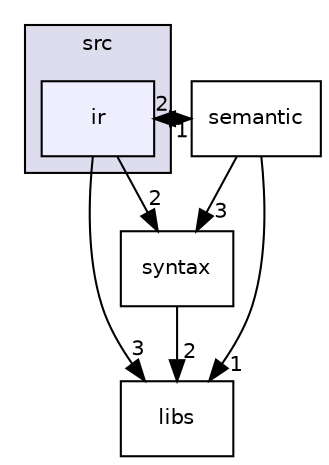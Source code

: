 digraph "src/ir" {
  compound=true
  node [ fontsize="10", fontname="Helvetica"];
  edge [ labelfontsize="10", labelfontname="Helvetica"];
  subgraph clusterdir_68267d1309a1af8e8297ef4c3efbcdba {
    graph [ bgcolor="#ddddee", pencolor="black", label="src" fontname="Helvetica", fontsize="10", URL="dir_68267d1309a1af8e8297ef4c3efbcdba.html"]
  dir_cbf4dfb252b991084670c33e10abc5c2 [shape=box, label="ir", style="filled", fillcolor="#eeeeff", pencolor="black", URL="dir_cbf4dfb252b991084670c33e10abc5c2.html"];
  }
  dir_7d11a2a154e09771a566af8afa1549ff [shape=box label="syntax" URL="dir_7d11a2a154e09771a566af8afa1549ff.html"];
  dir_f8bacd05876e9609c05b390a7201ebf7 [shape=box label="semantic" URL="dir_f8bacd05876e9609c05b390a7201ebf7.html"];
  dir_87a455bccb09a92130c26a11a880c98a [shape=box label="libs" URL="dir_87a455bccb09a92130c26a11a880c98a.html"];
  dir_7d11a2a154e09771a566af8afa1549ff->dir_87a455bccb09a92130c26a11a880c98a [headlabel="2", labeldistance=1.5 headhref="dir_000006_000004.html"];
  dir_f8bacd05876e9609c05b390a7201ebf7->dir_7d11a2a154e09771a566af8afa1549ff [headlabel="3", labeldistance=1.5 headhref="dir_000005_000006.html"];
  dir_f8bacd05876e9609c05b390a7201ebf7->dir_87a455bccb09a92130c26a11a880c98a [headlabel="1", labeldistance=1.5 headhref="dir_000005_000004.html"];
  dir_f8bacd05876e9609c05b390a7201ebf7->dir_cbf4dfb252b991084670c33e10abc5c2 [headlabel="1", labeldistance=1.5 headhref="dir_000005_000003.html"];
  dir_cbf4dfb252b991084670c33e10abc5c2->dir_7d11a2a154e09771a566af8afa1549ff [headlabel="2", labeldistance=1.5 headhref="dir_000003_000006.html"];
  dir_cbf4dfb252b991084670c33e10abc5c2->dir_f8bacd05876e9609c05b390a7201ebf7 [headlabel="2", labeldistance=1.5 headhref="dir_000003_000005.html"];
  dir_cbf4dfb252b991084670c33e10abc5c2->dir_87a455bccb09a92130c26a11a880c98a [headlabel="3", labeldistance=1.5 headhref="dir_000003_000004.html"];
}
